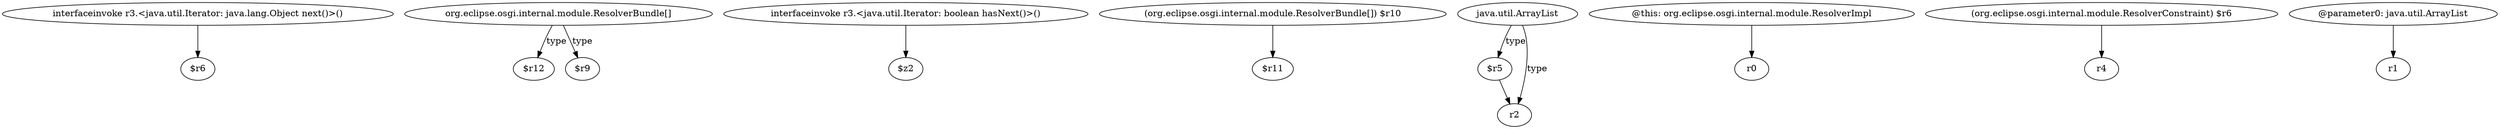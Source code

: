 digraph g {
0[label="interfaceinvoke r3.<java.util.Iterator: java.lang.Object next()>()"]
1[label="$r6"]
0->1[label=""]
2[label="org.eclipse.osgi.internal.module.ResolverBundle[]"]
3[label="$r12"]
2->3[label="type"]
4[label="$r9"]
2->4[label="type"]
5[label="interfaceinvoke r3.<java.util.Iterator: boolean hasNext()>()"]
6[label="$z2"]
5->6[label=""]
7[label="(org.eclipse.osgi.internal.module.ResolverBundle[]) $r10"]
8[label="$r11"]
7->8[label=""]
9[label="java.util.ArrayList"]
10[label="$r5"]
9->10[label="type"]
11[label="r2"]
9->11[label="type"]
12[label="@this: org.eclipse.osgi.internal.module.ResolverImpl"]
13[label="r0"]
12->13[label=""]
14[label="(org.eclipse.osgi.internal.module.ResolverConstraint) $r6"]
15[label="r4"]
14->15[label=""]
16[label="@parameter0: java.util.ArrayList"]
17[label="r1"]
16->17[label=""]
10->11[label=""]
}